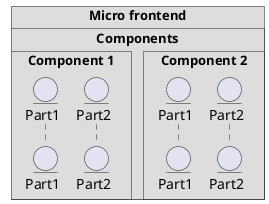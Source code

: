 {
  "sha1": "i9xlxbr1t4lafbvhh1f8ymcggn6l22q",
  "insertion": {
    "when": "2024-06-03T18:59:30.464Z",
    "url": "https://github.com/plantuml/plantuml/issues/1535",
    "user": "plantuml@gmail.com"
  }
}
@startuml
  !pragma teoz true

  box "Micro frontend"
      box "Components"
          box "Component 1"
              entity Part1 as C1P1
              entity Part2 as C1P2
          end box
  
          box "Component 2"
              entity Part1 as C2P1
              entity Part2 as C2P2
          end box
      end box
  end box
@enduml
